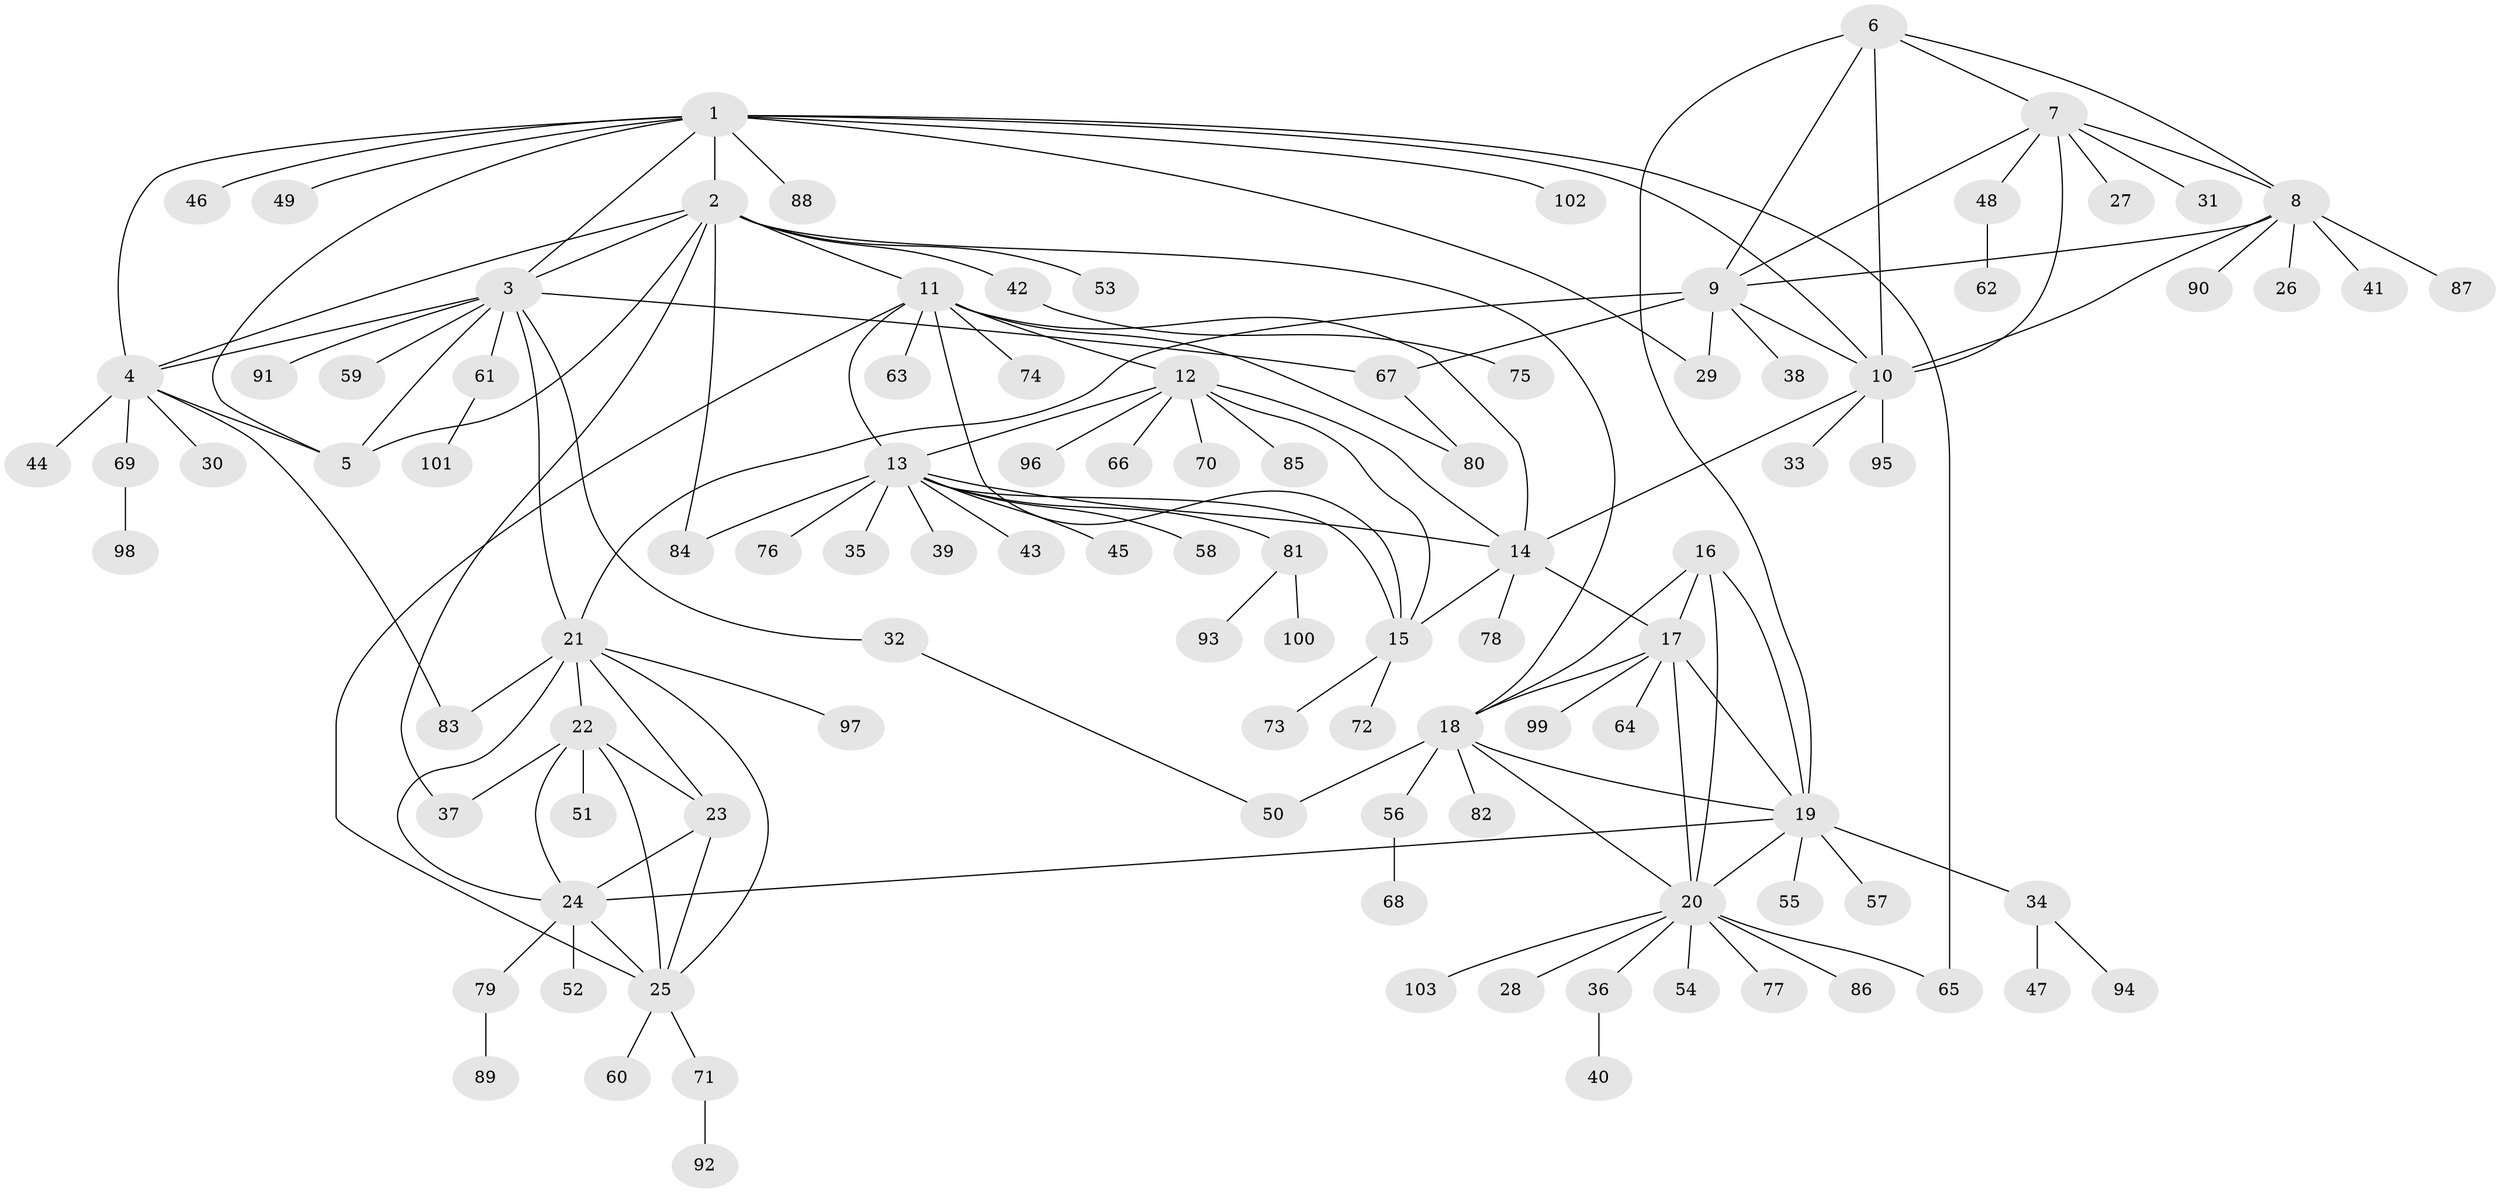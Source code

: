 // Generated by graph-tools (version 1.1) at 2025/55/03/09/25 04:55:32]
// undirected, 103 vertices, 146 edges
graph export_dot {
graph [start="1"]
  node [color=gray90,style=filled];
  1;
  2;
  3;
  4;
  5;
  6;
  7;
  8;
  9;
  10;
  11;
  12;
  13;
  14;
  15;
  16;
  17;
  18;
  19;
  20;
  21;
  22;
  23;
  24;
  25;
  26;
  27;
  28;
  29;
  30;
  31;
  32;
  33;
  34;
  35;
  36;
  37;
  38;
  39;
  40;
  41;
  42;
  43;
  44;
  45;
  46;
  47;
  48;
  49;
  50;
  51;
  52;
  53;
  54;
  55;
  56;
  57;
  58;
  59;
  60;
  61;
  62;
  63;
  64;
  65;
  66;
  67;
  68;
  69;
  70;
  71;
  72;
  73;
  74;
  75;
  76;
  77;
  78;
  79;
  80;
  81;
  82;
  83;
  84;
  85;
  86;
  87;
  88;
  89;
  90;
  91;
  92;
  93;
  94;
  95;
  96;
  97;
  98;
  99;
  100;
  101;
  102;
  103;
  1 -- 2;
  1 -- 3;
  1 -- 4;
  1 -- 5;
  1 -- 10;
  1 -- 29;
  1 -- 46;
  1 -- 49;
  1 -- 65;
  1 -- 88;
  1 -- 102;
  2 -- 3;
  2 -- 4;
  2 -- 5;
  2 -- 11;
  2 -- 18;
  2 -- 37;
  2 -- 42;
  2 -- 53;
  2 -- 84;
  3 -- 4;
  3 -- 5;
  3 -- 21;
  3 -- 32;
  3 -- 59;
  3 -- 61;
  3 -- 67;
  3 -- 91;
  4 -- 5;
  4 -- 30;
  4 -- 44;
  4 -- 69;
  4 -- 83;
  6 -- 7;
  6 -- 8;
  6 -- 9;
  6 -- 10;
  6 -- 19;
  7 -- 8;
  7 -- 9;
  7 -- 10;
  7 -- 27;
  7 -- 31;
  7 -- 48;
  8 -- 9;
  8 -- 10;
  8 -- 26;
  8 -- 41;
  8 -- 87;
  8 -- 90;
  9 -- 10;
  9 -- 21;
  9 -- 29;
  9 -- 38;
  9 -- 67;
  10 -- 14;
  10 -- 33;
  10 -- 95;
  11 -- 12;
  11 -- 13;
  11 -- 14;
  11 -- 15;
  11 -- 25;
  11 -- 63;
  11 -- 74;
  11 -- 80;
  12 -- 13;
  12 -- 14;
  12 -- 15;
  12 -- 66;
  12 -- 70;
  12 -- 85;
  12 -- 96;
  13 -- 14;
  13 -- 15;
  13 -- 35;
  13 -- 39;
  13 -- 43;
  13 -- 45;
  13 -- 58;
  13 -- 76;
  13 -- 81;
  13 -- 84;
  14 -- 15;
  14 -- 17;
  14 -- 78;
  15 -- 72;
  15 -- 73;
  16 -- 17;
  16 -- 18;
  16 -- 19;
  16 -- 20;
  17 -- 18;
  17 -- 19;
  17 -- 20;
  17 -- 64;
  17 -- 99;
  18 -- 19;
  18 -- 20;
  18 -- 50;
  18 -- 56;
  18 -- 82;
  19 -- 20;
  19 -- 24;
  19 -- 34;
  19 -- 55;
  19 -- 57;
  20 -- 28;
  20 -- 36;
  20 -- 54;
  20 -- 65;
  20 -- 77;
  20 -- 86;
  20 -- 103;
  21 -- 22;
  21 -- 23;
  21 -- 24;
  21 -- 25;
  21 -- 83;
  21 -- 97;
  22 -- 23;
  22 -- 24;
  22 -- 25;
  22 -- 37;
  22 -- 51;
  23 -- 24;
  23 -- 25;
  24 -- 25;
  24 -- 52;
  24 -- 79;
  25 -- 60;
  25 -- 71;
  32 -- 50;
  34 -- 47;
  34 -- 94;
  36 -- 40;
  42 -- 75;
  48 -- 62;
  56 -- 68;
  61 -- 101;
  67 -- 80;
  69 -- 98;
  71 -- 92;
  79 -- 89;
  81 -- 93;
  81 -- 100;
}
